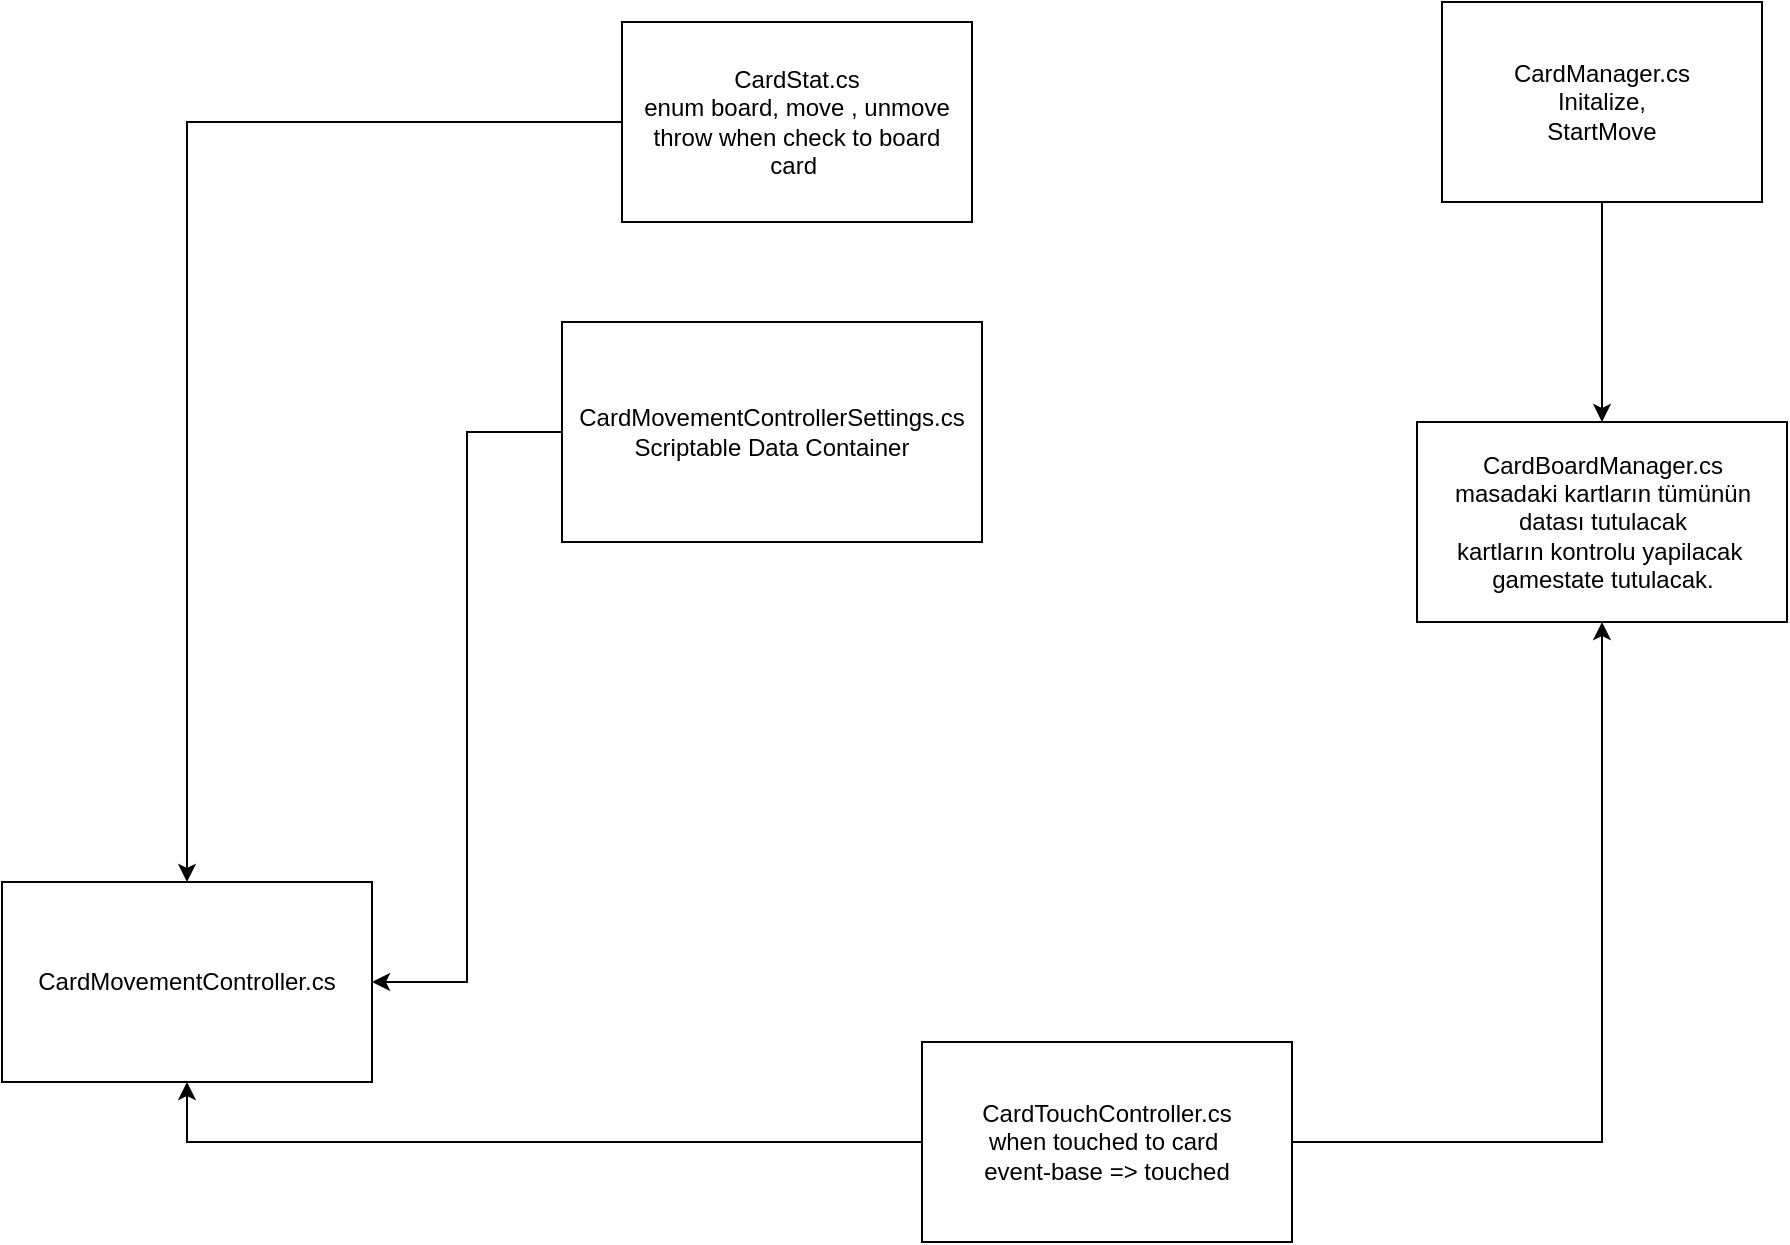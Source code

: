 <mxfile version="20.8.23" type="github">
  <diagram name="Page-1" id="dOfPmA-EBp4hy5qx1a14">
    <mxGraphModel dx="954" dy="647" grid="1" gridSize="10" guides="1" tooltips="1" connect="1" arrows="1" fold="1" page="1" pageScale="1" pageWidth="850" pageHeight="1100" math="0" shadow="0">
      <root>
        <mxCell id="0" />
        <mxCell id="1" parent="0" />
        <mxCell id="KrAAQIafe7M6fT-uM5EF-19" style="edgeStyle=orthogonalEdgeStyle;rounded=0;orthogonalLoop=1;jettySize=auto;html=1;" parent="1" source="BcO19bHWrh5v4rabgnsV-1" target="KrAAQIafe7M6fT-uM5EF-16" edge="1">
          <mxGeometry relative="1" as="geometry" />
        </mxCell>
        <mxCell id="BcO19bHWrh5v4rabgnsV-1" value="CardManager.cs&lt;br&gt;Initalize,&lt;br&gt;StartMove" style="rounded=0;whiteSpace=wrap;html=1;" parent="1" vertex="1">
          <mxGeometry x="760" y="40" width="160" height="100" as="geometry" />
        </mxCell>
        <mxCell id="KrAAQIafe7M6fT-uM5EF-9" style="edgeStyle=orthogonalEdgeStyle;rounded=0;orthogonalLoop=1;jettySize=auto;html=1;" parent="1" source="KrAAQIafe7M6fT-uM5EF-1" target="KrAAQIafe7M6fT-uM5EF-3" edge="1">
          <mxGeometry relative="1" as="geometry" />
        </mxCell>
        <mxCell id="KrAAQIafe7M6fT-uM5EF-1" value="CardStat.cs&lt;br&gt;enum board, move , unmove&lt;br&gt;throw when check to board card&amp;nbsp;" style="rounded=0;whiteSpace=wrap;html=1;" parent="1" vertex="1">
          <mxGeometry x="350" y="50" width="175" height="100" as="geometry" />
        </mxCell>
        <mxCell id="KrAAQIafe7M6fT-uM5EF-3" value="CardMovementController.cs" style="rounded=0;whiteSpace=wrap;html=1;" parent="1" vertex="1">
          <mxGeometry x="40" y="480" width="185" height="100" as="geometry" />
        </mxCell>
        <mxCell id="KrAAQIafe7M6fT-uM5EF-8" style="edgeStyle=orthogonalEdgeStyle;rounded=0;orthogonalLoop=1;jettySize=auto;html=1;entryX=1;entryY=0.5;entryDx=0;entryDy=0;" parent="1" source="KrAAQIafe7M6fT-uM5EF-5" target="KrAAQIafe7M6fT-uM5EF-3" edge="1">
          <mxGeometry relative="1" as="geometry" />
        </mxCell>
        <mxCell id="KrAAQIafe7M6fT-uM5EF-5" value="CardMovementControllerSettings.cs&lt;br&gt;Scriptable Data Container" style="rounded=0;whiteSpace=wrap;html=1;" parent="1" vertex="1">
          <mxGeometry x="320" y="200" width="210" height="110" as="geometry" />
        </mxCell>
        <mxCell id="KrAAQIafe7M6fT-uM5EF-14" style="edgeStyle=orthogonalEdgeStyle;rounded=0;orthogonalLoop=1;jettySize=auto;html=1;entryX=0.5;entryY=1;entryDx=0;entryDy=0;" parent="1" source="KrAAQIafe7M6fT-uM5EF-10" target="KrAAQIafe7M6fT-uM5EF-3" edge="1">
          <mxGeometry relative="1" as="geometry" />
        </mxCell>
        <mxCell id="KrAAQIafe7M6fT-uM5EF-17" style="edgeStyle=orthogonalEdgeStyle;rounded=0;orthogonalLoop=1;jettySize=auto;html=1;entryX=0.5;entryY=1;entryDx=0;entryDy=0;" parent="1" source="KrAAQIafe7M6fT-uM5EF-10" target="KrAAQIafe7M6fT-uM5EF-16" edge="1">
          <mxGeometry relative="1" as="geometry" />
        </mxCell>
        <mxCell id="KrAAQIafe7M6fT-uM5EF-10" value="CardTouchController.cs&lt;br&gt;when touched to card&amp;nbsp;&lt;br&gt;event-base =&amp;gt; touched" style="rounded=0;whiteSpace=wrap;html=1;" parent="1" vertex="1">
          <mxGeometry x="500" y="560" width="185" height="100" as="geometry" />
        </mxCell>
        <mxCell id="KrAAQIafe7M6fT-uM5EF-16" value="CardBoardManager.cs&lt;br&gt;masadaki kartların tümünün datası tutulacak&lt;br&gt;kartların kontrolu yapilacak&amp;nbsp;&lt;br&gt;gamestate tutulacak." style="rounded=0;whiteSpace=wrap;html=1;" parent="1" vertex="1">
          <mxGeometry x="747.5" y="250" width="185" height="100" as="geometry" />
        </mxCell>
      </root>
    </mxGraphModel>
  </diagram>
</mxfile>
